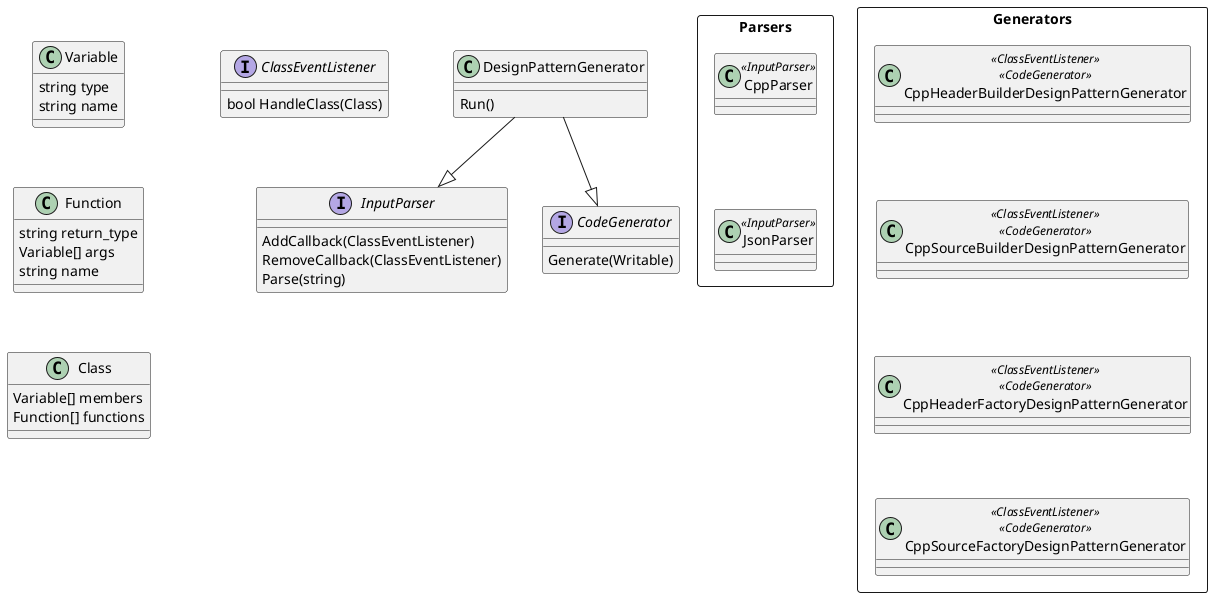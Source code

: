 @startuml Code Generator Diagram

class Variable
Variable : string type
Variable : string name
class Function
Function : string return_type
Function : Variable[] args
Function : string name
class Class
Class : Variable[] members
Class : Function[] functions
interface ClassEventListener
ClassEventListener : bool HandleClass(Class)
interface InputParser
InputParser : AddCallback(ClassEventListener)
InputParser : RemoveCallback(ClassEventListener)
InputParser : Parse(string)
interface CodeGenerator
CodeGenerator : Generate(Writable)
package Parsers <<rectangle>> {
	class CppParser <<InputParser>>
	class JsonParser <<InputParser>>
}
class DesignPatternGenerator
DesignPatternGenerator : Run()
package Generators <<rectangle>> {
	class CppHeaderBuilderDesignPatternGenerator <<ClassEventListener>> <<CodeGenerator>>
	class CppSourceBuilderDesignPatternGenerator <<ClassEventListener>> <<CodeGenerator>>
	class CppHeaderFactoryDesignPatternGenerator <<ClassEventListener>> <<CodeGenerator>>
	class CppSourceFactoryDesignPatternGenerator <<ClassEventListener>> <<CodeGenerator>>
}

Variable <-[hidden]- Function
Function <-[hidden]- Class
CppParser <-[hidden]- JsonParser
DesignPatternGenerator --|> InputParser
DesignPatternGenerator --|> CodeGenerator
CppHeaderBuilderDesignPatternGenerator <-[hidden]- CppSourceBuilderDesignPatternGenerator 
CppSourceBuilderDesignPatternGenerator <-[hidden]- CppHeaderFactoryDesignPatternGenerator 
CppHeaderFactoryDesignPatternGenerator <-[hidden]- CppSourceFactoryDesignPatternGenerator 
@enduml